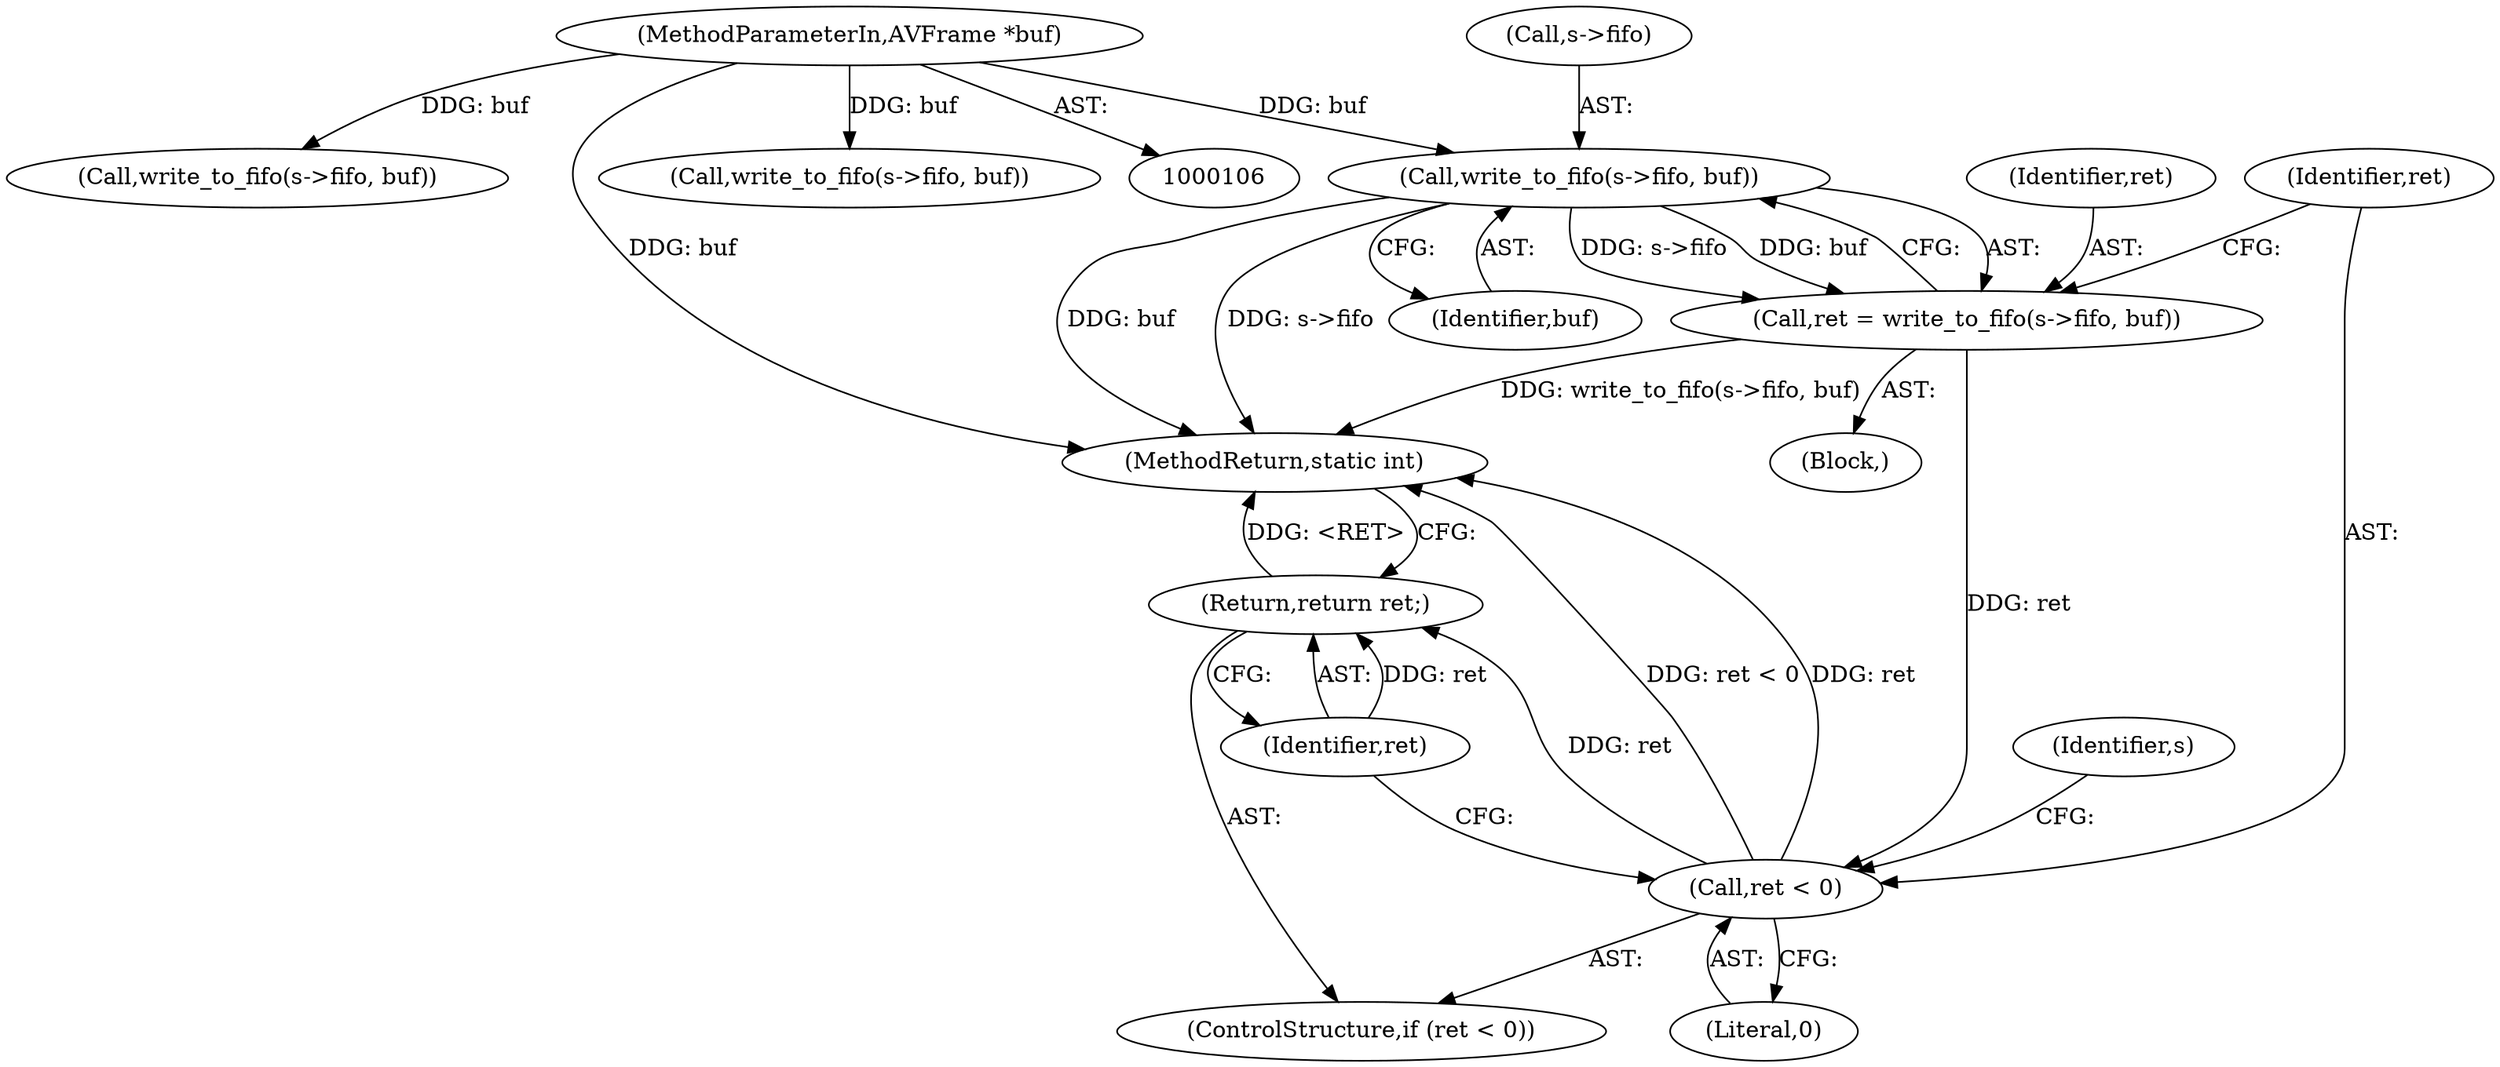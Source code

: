 digraph "0_FFmpeg_cdd5df8189ff1537f7abe8defe971f80602cc2d2@API" {
"1000153" [label="(Call,write_to_fifo(s->fifo, buf))"];
"1000108" [label="(MethodParameterIn,AVFrame *buf)"];
"1000151" [label="(Call,ret = write_to_fifo(s->fifo, buf))"];
"1000159" [label="(Call,ret < 0)"];
"1000162" [label="(Return,return ret;)"];
"1000150" [label="(Block,)"];
"1000161" [label="(Literal,0)"];
"1000152" [label="(Identifier,ret)"];
"1000452" [label="(Call,write_to_fifo(s->fifo, buf))"];
"1000154" [label="(Call,s->fifo)"];
"1000151" [label="(Call,ret = write_to_fifo(s->fifo, buf))"];
"1000108" [label="(MethodParameterIn,AVFrame *buf)"];
"1000160" [label="(Identifier,ret)"];
"1000153" [label="(Call,write_to_fifo(s->fifo, buf))"];
"1000477" [label="(MethodReturn,static int)"];
"1000157" [label="(Identifier,buf)"];
"1000168" [label="(Identifier,s)"];
"1000162" [label="(Return,return ret;)"];
"1000163" [label="(Identifier,ret)"];
"1000158" [label="(ControlStructure,if (ret < 0))"];
"1000159" [label="(Call,ret < 0)"];
"1000262" [label="(Call,write_to_fifo(s->fifo, buf))"];
"1000153" -> "1000151"  [label="AST: "];
"1000153" -> "1000157"  [label="CFG: "];
"1000154" -> "1000153"  [label="AST: "];
"1000157" -> "1000153"  [label="AST: "];
"1000151" -> "1000153"  [label="CFG: "];
"1000153" -> "1000477"  [label="DDG: buf"];
"1000153" -> "1000477"  [label="DDG: s->fifo"];
"1000153" -> "1000151"  [label="DDG: s->fifo"];
"1000153" -> "1000151"  [label="DDG: buf"];
"1000108" -> "1000153"  [label="DDG: buf"];
"1000108" -> "1000106"  [label="AST: "];
"1000108" -> "1000477"  [label="DDG: buf"];
"1000108" -> "1000262"  [label="DDG: buf"];
"1000108" -> "1000452"  [label="DDG: buf"];
"1000151" -> "1000150"  [label="AST: "];
"1000152" -> "1000151"  [label="AST: "];
"1000160" -> "1000151"  [label="CFG: "];
"1000151" -> "1000477"  [label="DDG: write_to_fifo(s->fifo, buf)"];
"1000151" -> "1000159"  [label="DDG: ret"];
"1000159" -> "1000158"  [label="AST: "];
"1000159" -> "1000161"  [label="CFG: "];
"1000160" -> "1000159"  [label="AST: "];
"1000161" -> "1000159"  [label="AST: "];
"1000163" -> "1000159"  [label="CFG: "];
"1000168" -> "1000159"  [label="CFG: "];
"1000159" -> "1000477"  [label="DDG: ret < 0"];
"1000159" -> "1000477"  [label="DDG: ret"];
"1000159" -> "1000162"  [label="DDG: ret"];
"1000162" -> "1000158"  [label="AST: "];
"1000162" -> "1000163"  [label="CFG: "];
"1000163" -> "1000162"  [label="AST: "];
"1000477" -> "1000162"  [label="CFG: "];
"1000162" -> "1000477"  [label="DDG: <RET>"];
"1000163" -> "1000162"  [label="DDG: ret"];
}

